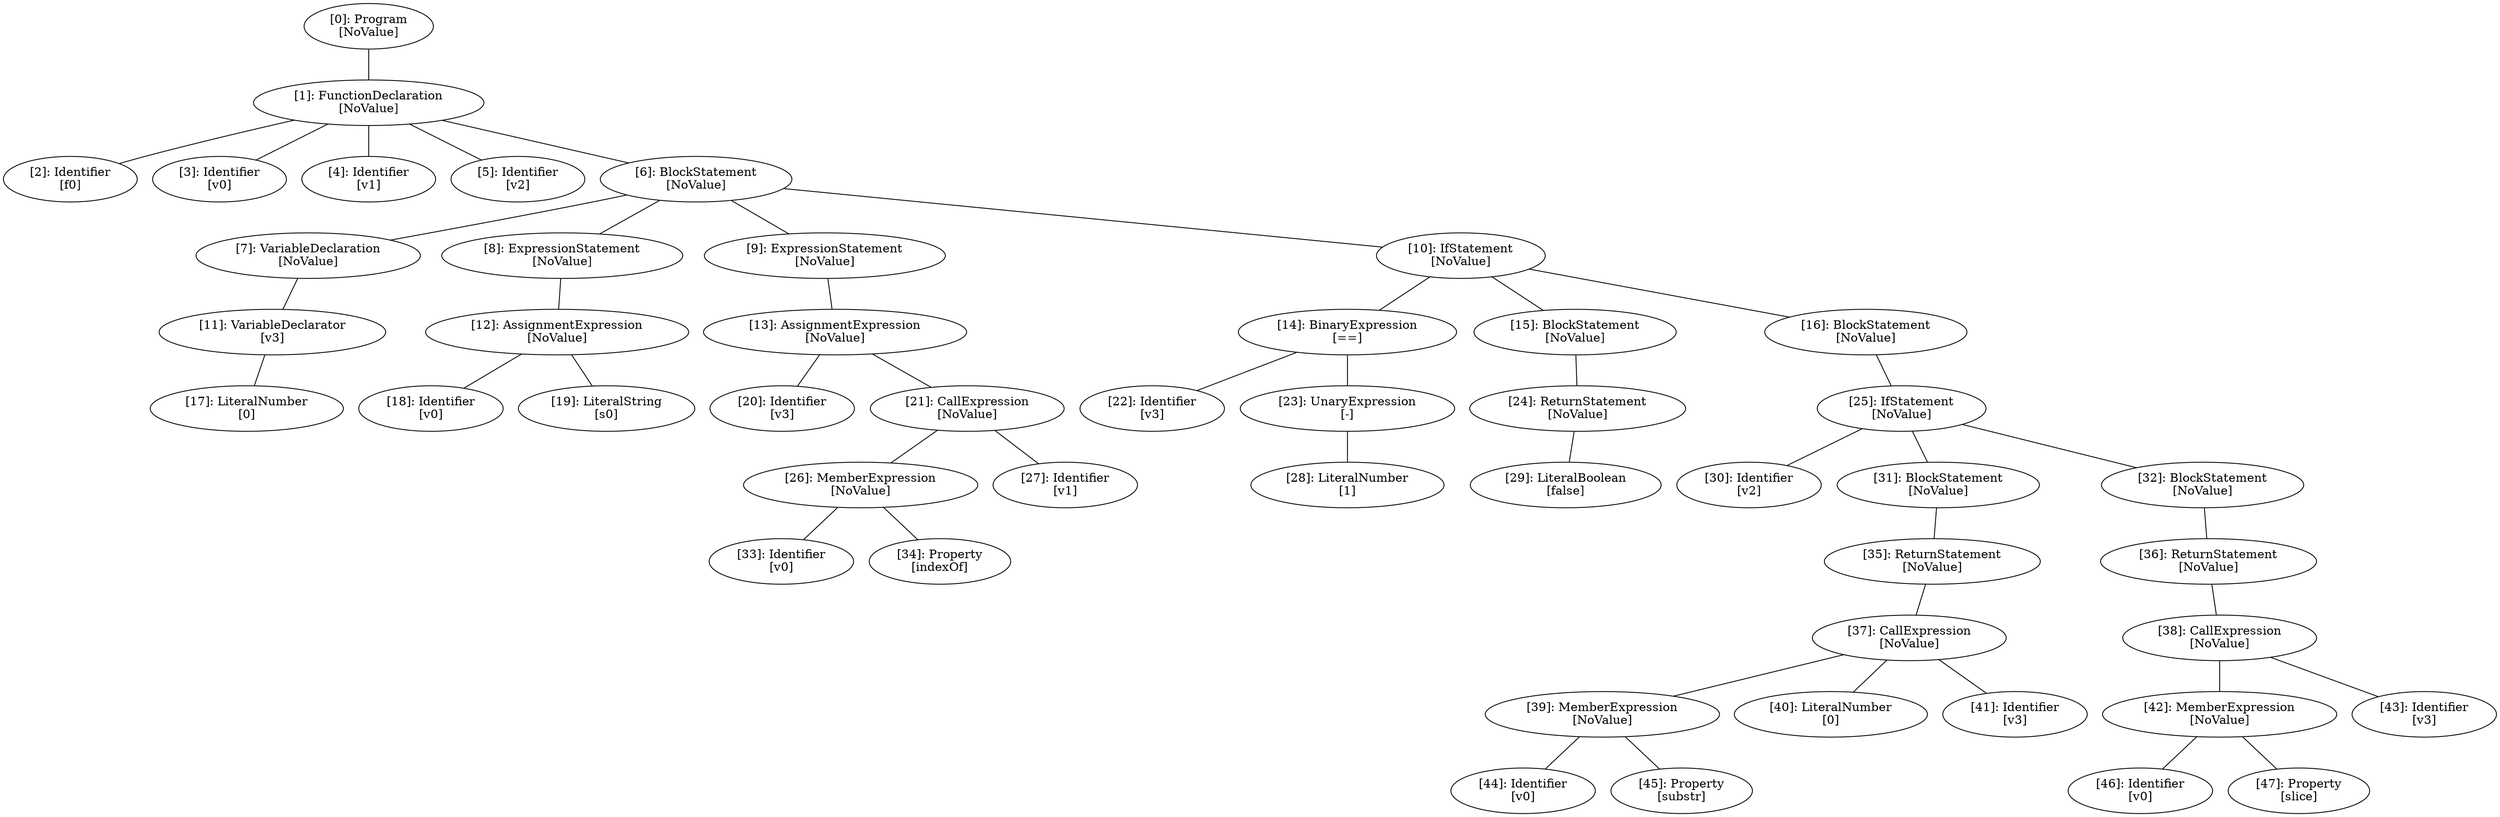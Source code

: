 // Result
graph {
	0 [label="[0]: Program
[NoValue]"]
	1 [label="[1]: FunctionDeclaration
[NoValue]"]
	2 [label="[2]: Identifier
[f0]"]
	3 [label="[3]: Identifier
[v0]"]
	4 [label="[4]: Identifier
[v1]"]
	5 [label="[5]: Identifier
[v2]"]
	6 [label="[6]: BlockStatement
[NoValue]"]
	7 [label="[7]: VariableDeclaration
[NoValue]"]
	8 [label="[8]: ExpressionStatement
[NoValue]"]
	9 [label="[9]: ExpressionStatement
[NoValue]"]
	10 [label="[10]: IfStatement
[NoValue]"]
	11 [label="[11]: VariableDeclarator
[v3]"]
	12 [label="[12]: AssignmentExpression
[NoValue]"]
	13 [label="[13]: AssignmentExpression
[NoValue]"]
	14 [label="[14]: BinaryExpression
[==]"]
	15 [label="[15]: BlockStatement
[NoValue]"]
	16 [label="[16]: BlockStatement
[NoValue]"]
	17 [label="[17]: LiteralNumber
[0]"]
	18 [label="[18]: Identifier
[v0]"]
	19 [label="[19]: LiteralString
[s0]"]
	20 [label="[20]: Identifier
[v3]"]
	21 [label="[21]: CallExpression
[NoValue]"]
	22 [label="[22]: Identifier
[v3]"]
	23 [label="[23]: UnaryExpression
[-]"]
	24 [label="[24]: ReturnStatement
[NoValue]"]
	25 [label="[25]: IfStatement
[NoValue]"]
	26 [label="[26]: MemberExpression
[NoValue]"]
	27 [label="[27]: Identifier
[v1]"]
	28 [label="[28]: LiteralNumber
[1]"]
	29 [label="[29]: LiteralBoolean
[false]"]
	30 [label="[30]: Identifier
[v2]"]
	31 [label="[31]: BlockStatement
[NoValue]"]
	32 [label="[32]: BlockStatement
[NoValue]"]
	33 [label="[33]: Identifier
[v0]"]
	34 [label="[34]: Property
[indexOf]"]
	35 [label="[35]: ReturnStatement
[NoValue]"]
	36 [label="[36]: ReturnStatement
[NoValue]"]
	37 [label="[37]: CallExpression
[NoValue]"]
	38 [label="[38]: CallExpression
[NoValue]"]
	39 [label="[39]: MemberExpression
[NoValue]"]
	40 [label="[40]: LiteralNumber
[0]"]
	41 [label="[41]: Identifier
[v3]"]
	42 [label="[42]: MemberExpression
[NoValue]"]
	43 [label="[43]: Identifier
[v3]"]
	44 [label="[44]: Identifier
[v0]"]
	45 [label="[45]: Property
[substr]"]
	46 [label="[46]: Identifier
[v0]"]
	47 [label="[47]: Property
[slice]"]
	0 -- 1
	1 -- 2
	1 -- 3
	1 -- 4
	1 -- 5
	1 -- 6
	6 -- 7
	6 -- 8
	6 -- 9
	6 -- 10
	7 -- 11
	8 -- 12
	9 -- 13
	10 -- 14
	10 -- 15
	10 -- 16
	11 -- 17
	12 -- 18
	12 -- 19
	13 -- 20
	13 -- 21
	14 -- 22
	14 -- 23
	15 -- 24
	16 -- 25
	21 -- 26
	21 -- 27
	23 -- 28
	24 -- 29
	25 -- 30
	25 -- 31
	25 -- 32
	26 -- 33
	26 -- 34
	31 -- 35
	32 -- 36
	35 -- 37
	36 -- 38
	37 -- 39
	37 -- 40
	37 -- 41
	38 -- 42
	38 -- 43
	39 -- 44
	39 -- 45
	42 -- 46
	42 -- 47
}
